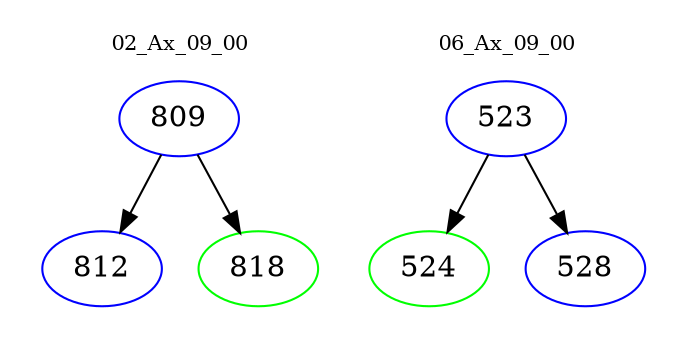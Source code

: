 digraph{
subgraph cluster_0 {
color = white
label = "02_Ax_09_00";
fontsize=10;
T0_809 [label="809", color="blue"]
T0_809 -> T0_812 [color="black"]
T0_812 [label="812", color="blue"]
T0_809 -> T0_818 [color="black"]
T0_818 [label="818", color="green"]
}
subgraph cluster_1 {
color = white
label = "06_Ax_09_00";
fontsize=10;
T1_523 [label="523", color="blue"]
T1_523 -> T1_524 [color="black"]
T1_524 [label="524", color="green"]
T1_523 -> T1_528 [color="black"]
T1_528 [label="528", color="blue"]
}
}
